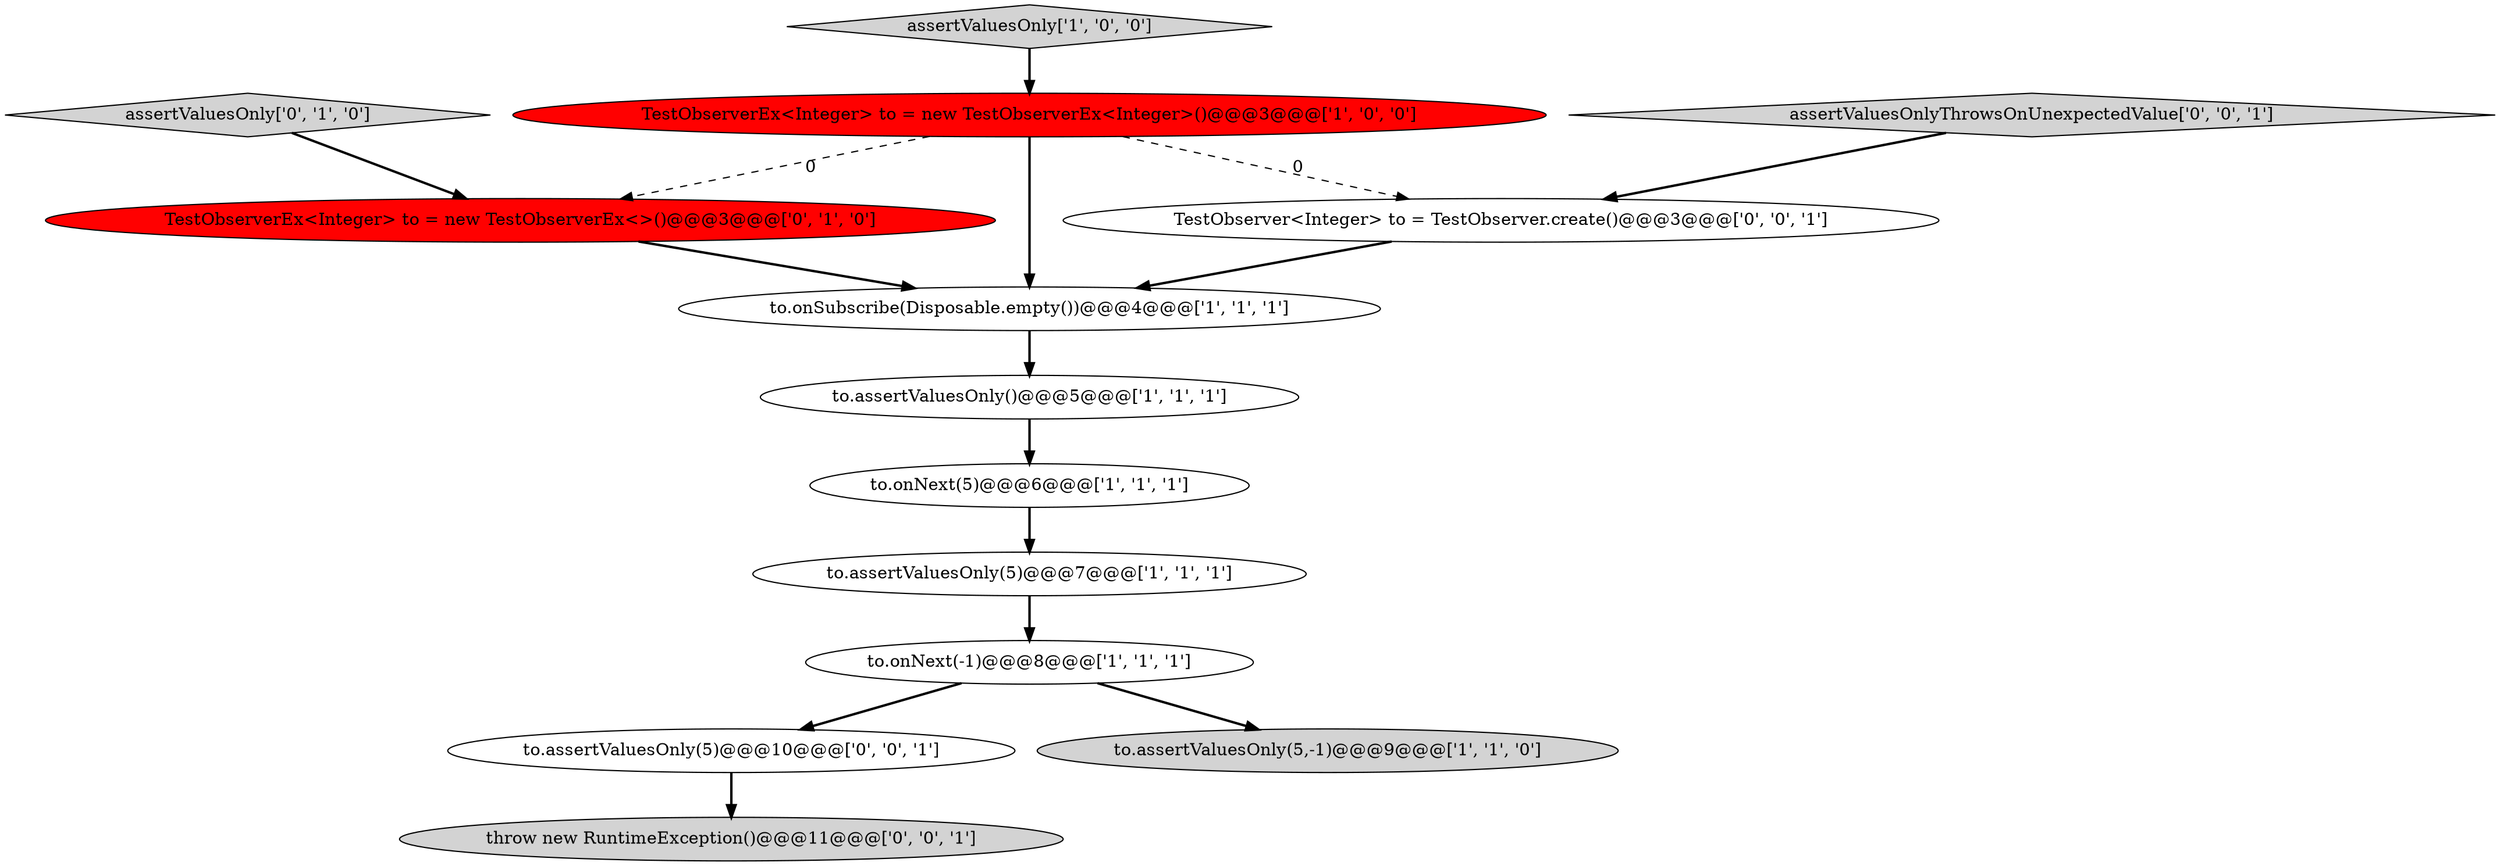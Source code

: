 digraph {
7 [style = filled, label = "TestObserverEx<Integer> to = new TestObserverEx<Integer>()@@@3@@@['1', '0', '0']", fillcolor = red, shape = ellipse image = "AAA1AAABBB1BBB"];
10 [style = filled, label = "to.assertValuesOnly(5)@@@10@@@['0', '0', '1']", fillcolor = white, shape = ellipse image = "AAA0AAABBB3BBB"];
1 [style = filled, label = "to.assertValuesOnly(5)@@@7@@@['1', '1', '1']", fillcolor = white, shape = ellipse image = "AAA0AAABBB1BBB"];
11 [style = filled, label = "assertValuesOnlyThrowsOnUnexpectedValue['0', '0', '1']", fillcolor = lightgray, shape = diamond image = "AAA0AAABBB3BBB"];
8 [style = filled, label = "assertValuesOnly['0', '1', '0']", fillcolor = lightgray, shape = diamond image = "AAA0AAABBB2BBB"];
4 [style = filled, label = "to.onNext(5)@@@6@@@['1', '1', '1']", fillcolor = white, shape = ellipse image = "AAA0AAABBB1BBB"];
2 [style = filled, label = "to.assertValuesOnly(5,-1)@@@9@@@['1', '1', '0']", fillcolor = lightgray, shape = ellipse image = "AAA0AAABBB1BBB"];
12 [style = filled, label = "TestObserver<Integer> to = TestObserver.create()@@@3@@@['0', '0', '1']", fillcolor = white, shape = ellipse image = "AAA0AAABBB3BBB"];
3 [style = filled, label = "assertValuesOnly['1', '0', '0']", fillcolor = lightgray, shape = diamond image = "AAA0AAABBB1BBB"];
13 [style = filled, label = "throw new RuntimeException()@@@11@@@['0', '0', '1']", fillcolor = lightgray, shape = ellipse image = "AAA0AAABBB3BBB"];
6 [style = filled, label = "to.onSubscribe(Disposable.empty())@@@4@@@['1', '1', '1']", fillcolor = white, shape = ellipse image = "AAA0AAABBB1BBB"];
0 [style = filled, label = "to.assertValuesOnly()@@@5@@@['1', '1', '1']", fillcolor = white, shape = ellipse image = "AAA0AAABBB1BBB"];
5 [style = filled, label = "to.onNext(-1)@@@8@@@['1', '1', '1']", fillcolor = white, shape = ellipse image = "AAA0AAABBB1BBB"];
9 [style = filled, label = "TestObserverEx<Integer> to = new TestObserverEx<>()@@@3@@@['0', '1', '0']", fillcolor = red, shape = ellipse image = "AAA1AAABBB2BBB"];
1->5 [style = bold, label=""];
7->12 [style = dashed, label="0"];
5->10 [style = bold, label=""];
5->2 [style = bold, label=""];
4->1 [style = bold, label=""];
11->12 [style = bold, label=""];
6->0 [style = bold, label=""];
10->13 [style = bold, label=""];
3->7 [style = bold, label=""];
0->4 [style = bold, label=""];
12->6 [style = bold, label=""];
7->9 [style = dashed, label="0"];
7->6 [style = bold, label=""];
9->6 [style = bold, label=""];
8->9 [style = bold, label=""];
}
